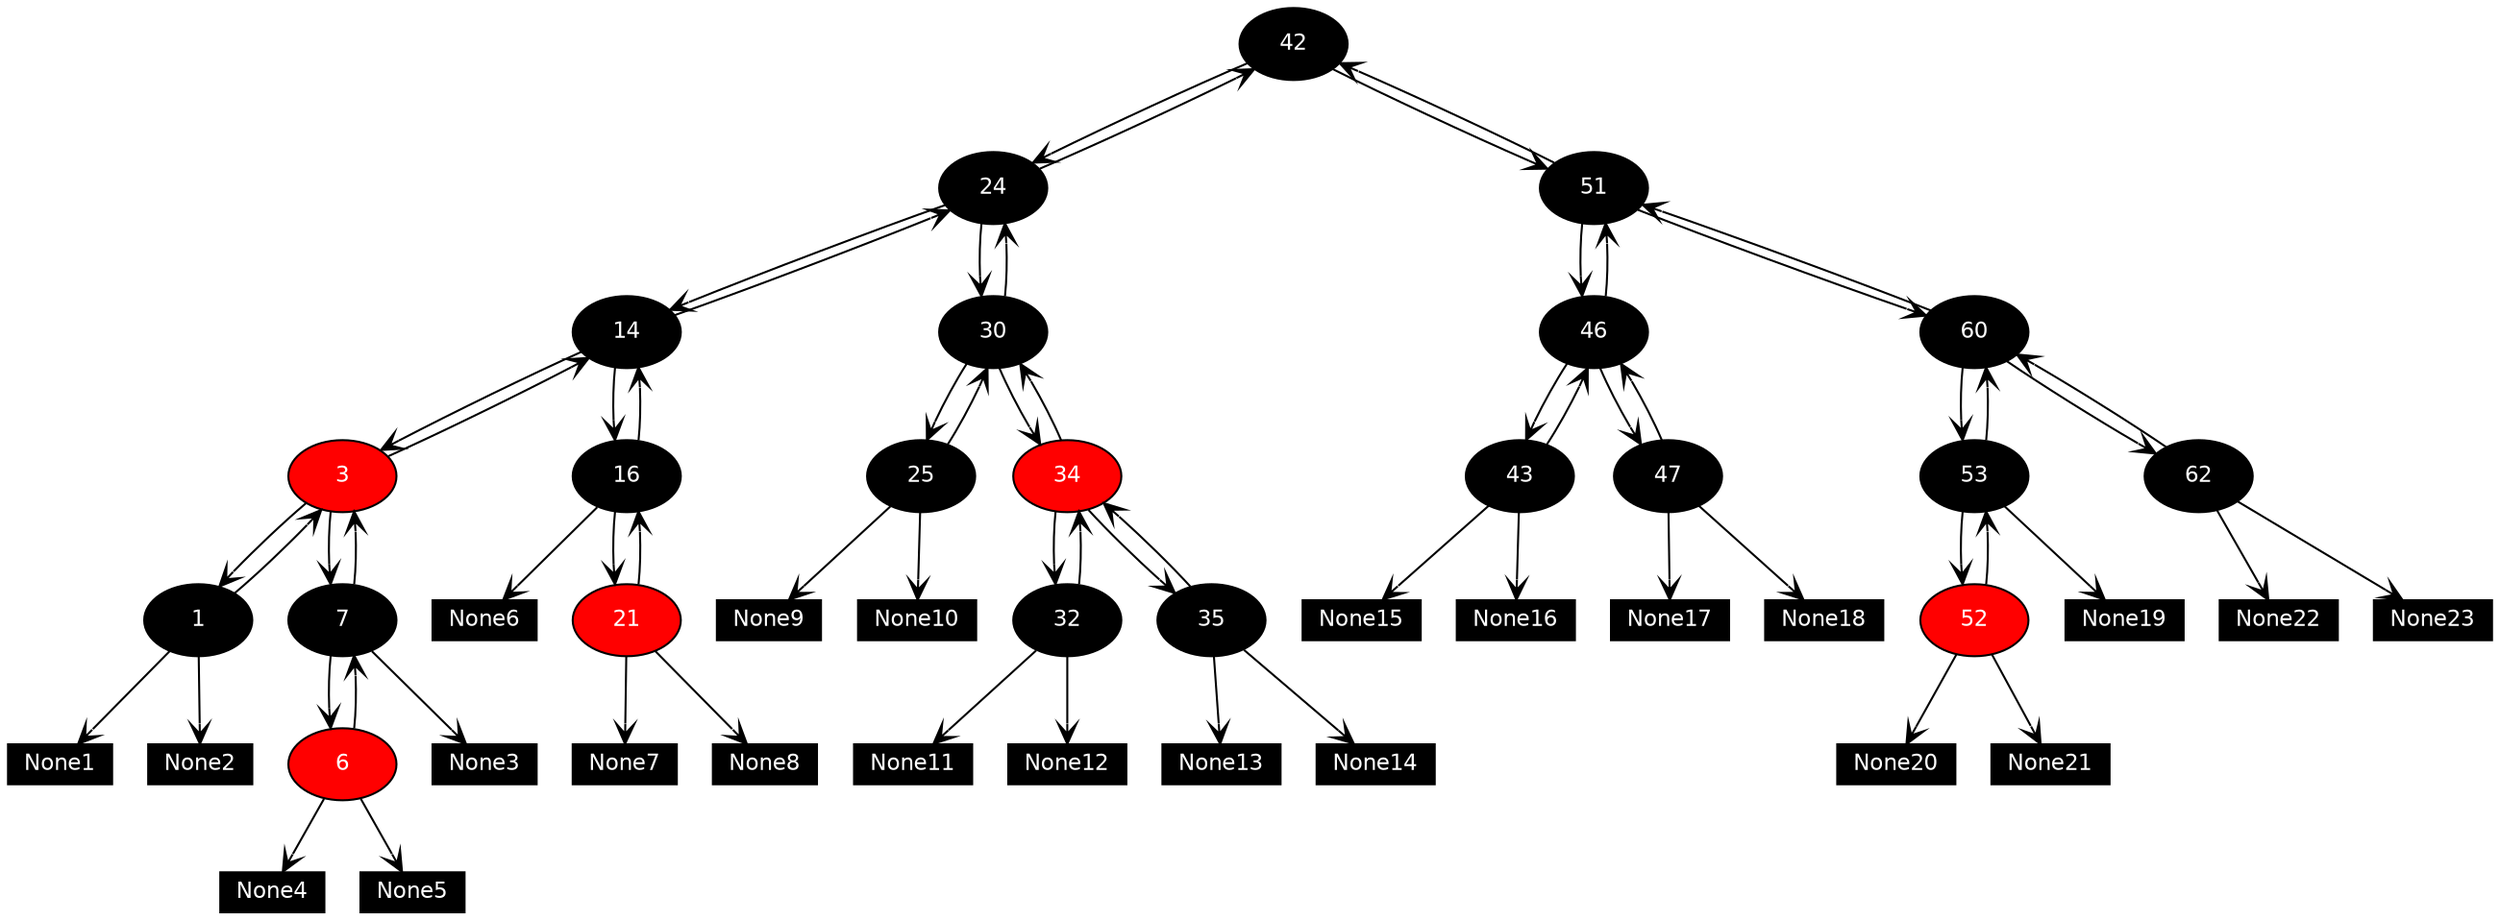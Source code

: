 digraph BST{
	node [fontsize=11 fontcolor="white" fontname="Helvetica"];
	edge [arrowhead=vee];
	42 [style="filled" fillcolor=black];
	42 -> 24;
	42 -> 51;
	24 [style="filled" fillcolor=black];
	24 -> 14;
	24 -> 30;
	24 -> 42;
	14 [style="filled" fillcolor=black];
	14 -> 3;
	14 -> 16;
	14 -> 24;
	3 [style="filled" fillcolor=red];
	3 -> 1;
	3 -> 7;
	3 -> 14;
	1 [style="filled" fillcolor=black];
	1 [style="filled" fillcolor=black];
	None1 [height=.25 width=.5 style=filled fillcolor=black shape=box];
	1 -> None1;
	1 [style="filled" fillcolor=black];
	None2 [height=.25 width=.5 style=filled fillcolor=black shape=box];
	1 -> None2;
	1 -> 3;
	7 [style="filled" fillcolor=black];
	7 -> 6;
	7 [style="filled" fillcolor=black];
	None3 [height=.25 width=.5 style=filled fillcolor=black shape=box];
	7 -> None3;
	7 -> 3;
	6 [style="filled" fillcolor=red];
	6 [style="filled" fillcolor=red];
	None4 [height=.25 width=.5 style=filled fillcolor=black shape=box];
	6 -> None4;
	6 [style="filled" fillcolor=red];
	None5 [height=.25 width=.5 style=filled fillcolor=black shape=box];
	6 -> None5;
	6 -> 7;
	16 [style="filled" fillcolor=black];
	16 [style="filled" fillcolor=black];
	None6 [height=.25 width=.5 style=filled fillcolor=black shape=box];
	16 -> None6;
	16 -> 21;
	16 -> 14;
	21 [style="filled" fillcolor=red];
	21 [style="filled" fillcolor=red];
	None7 [height=.25 width=.5 style=filled fillcolor=black shape=box];
	21 -> None7;
	21 [style="filled" fillcolor=red];
	None8 [height=.25 width=.5 style=filled fillcolor=black shape=box];
	21 -> None8;
	21 -> 16;
	30 [style="filled" fillcolor=black];
	30 -> 25;
	30 -> 34;
	30 -> 24;
	25 [style="filled" fillcolor=black];
	25 [style="filled" fillcolor=black];
	None9 [height=.25 width=.5 style=filled fillcolor=black shape=box];
	25 -> None9;
	25 [style="filled" fillcolor=black];
	None10 [height=.25 width=.5 style=filled fillcolor=black shape=box];
	25 -> None10;
	25 -> 30;
	34 [style="filled" fillcolor=red];
	34 -> 32;
	34 -> 35;
	34 -> 30;
	32 [style="filled" fillcolor=black];
	32 [style="filled" fillcolor=black];
	None11 [height=.25 width=.5 style=filled fillcolor=black shape=box];
	32 -> None11;
	32 [style="filled" fillcolor=black];
	None12 [height=.25 width=.5 style=filled fillcolor=black shape=box];
	32 -> None12;
	32 -> 34;
	35 [style="filled" fillcolor=black];
	35 [style="filled" fillcolor=black];
	None13 [height=.25 width=.5 style=filled fillcolor=black shape=box];
	35 -> None13;
	35 [style="filled" fillcolor=black];
	None14 [height=.25 width=.5 style=filled fillcolor=black shape=box];
	35 -> None14;
	35 -> 34;
	51 [style="filled" fillcolor=black];
	51 -> 46;
	51 -> 60;
	51 -> 42;
	46 [style="filled" fillcolor=black];
	46 -> 43;
	46 -> 47;
	46 -> 51;
	43 [style="filled" fillcolor=black];
	43 [style="filled" fillcolor=black];
	None15 [height=.25 width=.5 style=filled fillcolor=black shape=box];
	43 -> None15;
	43 [style="filled" fillcolor=black];
	None16 [height=.25 width=.5 style=filled fillcolor=black shape=box];
	43 -> None16;
	43 -> 46;
	47 [style="filled" fillcolor=black];
	47 [style="filled" fillcolor=black];
	None17 [height=.25 width=.5 style=filled fillcolor=black shape=box];
	47 -> None17;
	47 [style="filled" fillcolor=black];
	None18 [height=.25 width=.5 style=filled fillcolor=black shape=box];
	47 -> None18;
	47 -> 46;
	60 [style="filled" fillcolor=black];
	60 -> 53;
	60 -> 62;
	60 -> 51;
	53 [style="filled" fillcolor=black];
	53 -> 52;
	53 [style="filled" fillcolor=black];
	None19 [height=.25 width=.5 style=filled fillcolor=black shape=box];
	53 -> None19;
	53 -> 60;
	52 [style="filled" fillcolor=red];
	52 [style="filled" fillcolor=red];
	None20 [height=.25 width=.5 style=filled fillcolor=black shape=box];
	52 -> None20;
	52 [style="filled" fillcolor=red];
	None21 [height=.25 width=.5 style=filled fillcolor=black shape=box];
	52 -> None21;
	52 -> 53;
	62 [style="filled" fillcolor=black];
	62 [style="filled" fillcolor=black];
	None22 [height=.25 width=.5 style=filled fillcolor=black shape=box];
	62 -> None22;
	62 [style="filled" fillcolor=black];
	None23 [height=.25 width=.5 style=filled fillcolor=black shape=box];
	62 -> None23;
	62 -> 60;
}
